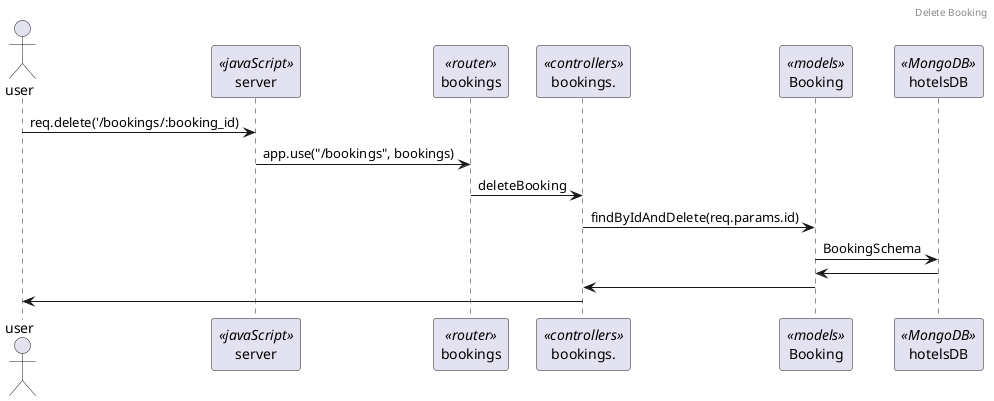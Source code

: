 @startuml

header Delete Booking

actor user
participant server <<javaScript>>
participant bookings <<router>>
participant bookings. <<controllers>>
participant Booking <<models>>
participant hotelsDB <<MongoDB>>

user -> server : req.delete('/bookings/:booking_id)
server -> bookings : app.use("/bookings", bookings)
bookings -> bookings. : deleteBooking
bookings. -> Booking : findByIdAndDelete(req.params.id)
Booking -> hotelsDB : BookingSchema
hotelsDB -> Booking :
Booking -> bookings. :
bookings. -> user :

@enduml
